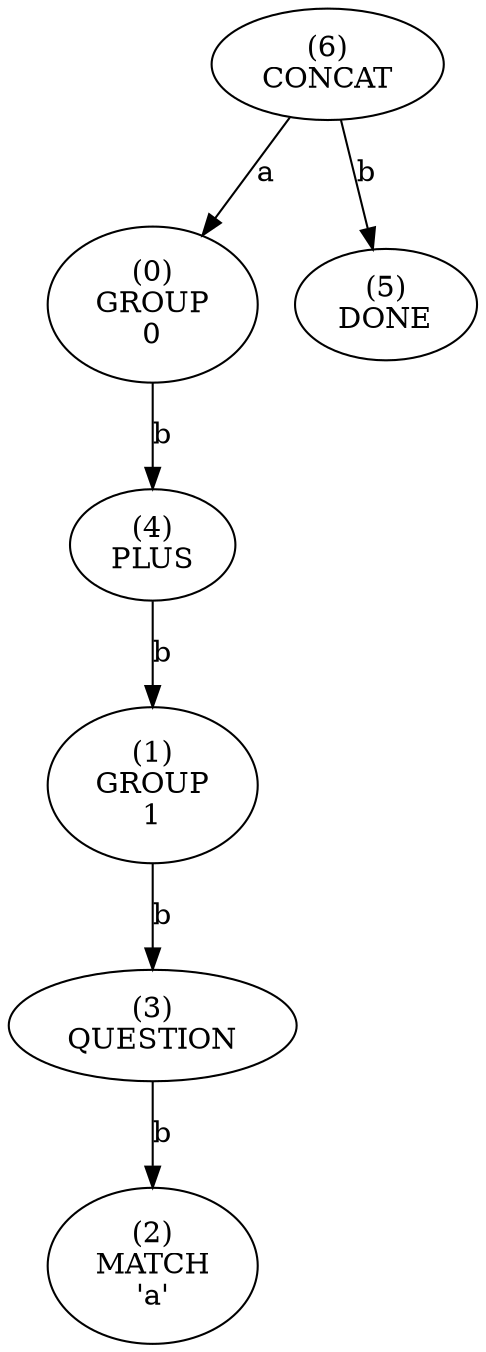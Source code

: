digraph tree {
    n0xae0d287f5448 [label="(6)
CONCAT
"];
    n0xae0d287f5448 -> n0xae0d287f5328 [label="a"];
    n0xae0d287f5328 [label="(0)
GROUP
0"];
    n0xae0d287f5328 -> n0xae0d287f53e8 [label="b"];
    n0xae0d287f53e8 [label="(4)
PLUS
"];
    n0xae0d287f53e8 -> n0xae0d287f5358 [label="b"];
    n0xae0d287f5358 [label="(1)
GROUP
1"];
    n0xae0d287f5358 -> n0xae0d287f53b8 [label="b"];
    n0xae0d287f53b8 [label="(3)
QUESTION
"];
    n0xae0d287f53b8 -> n0xae0d287f5388 [label="b"];
    n0xae0d287f5388 [label="(2)
MATCH
'a'"];
    n0xae0d287f5448 -> n0xae0d287f5418 [label="b"];
    n0xae0d287f5418 [label="(5)
DONE
"];
}
